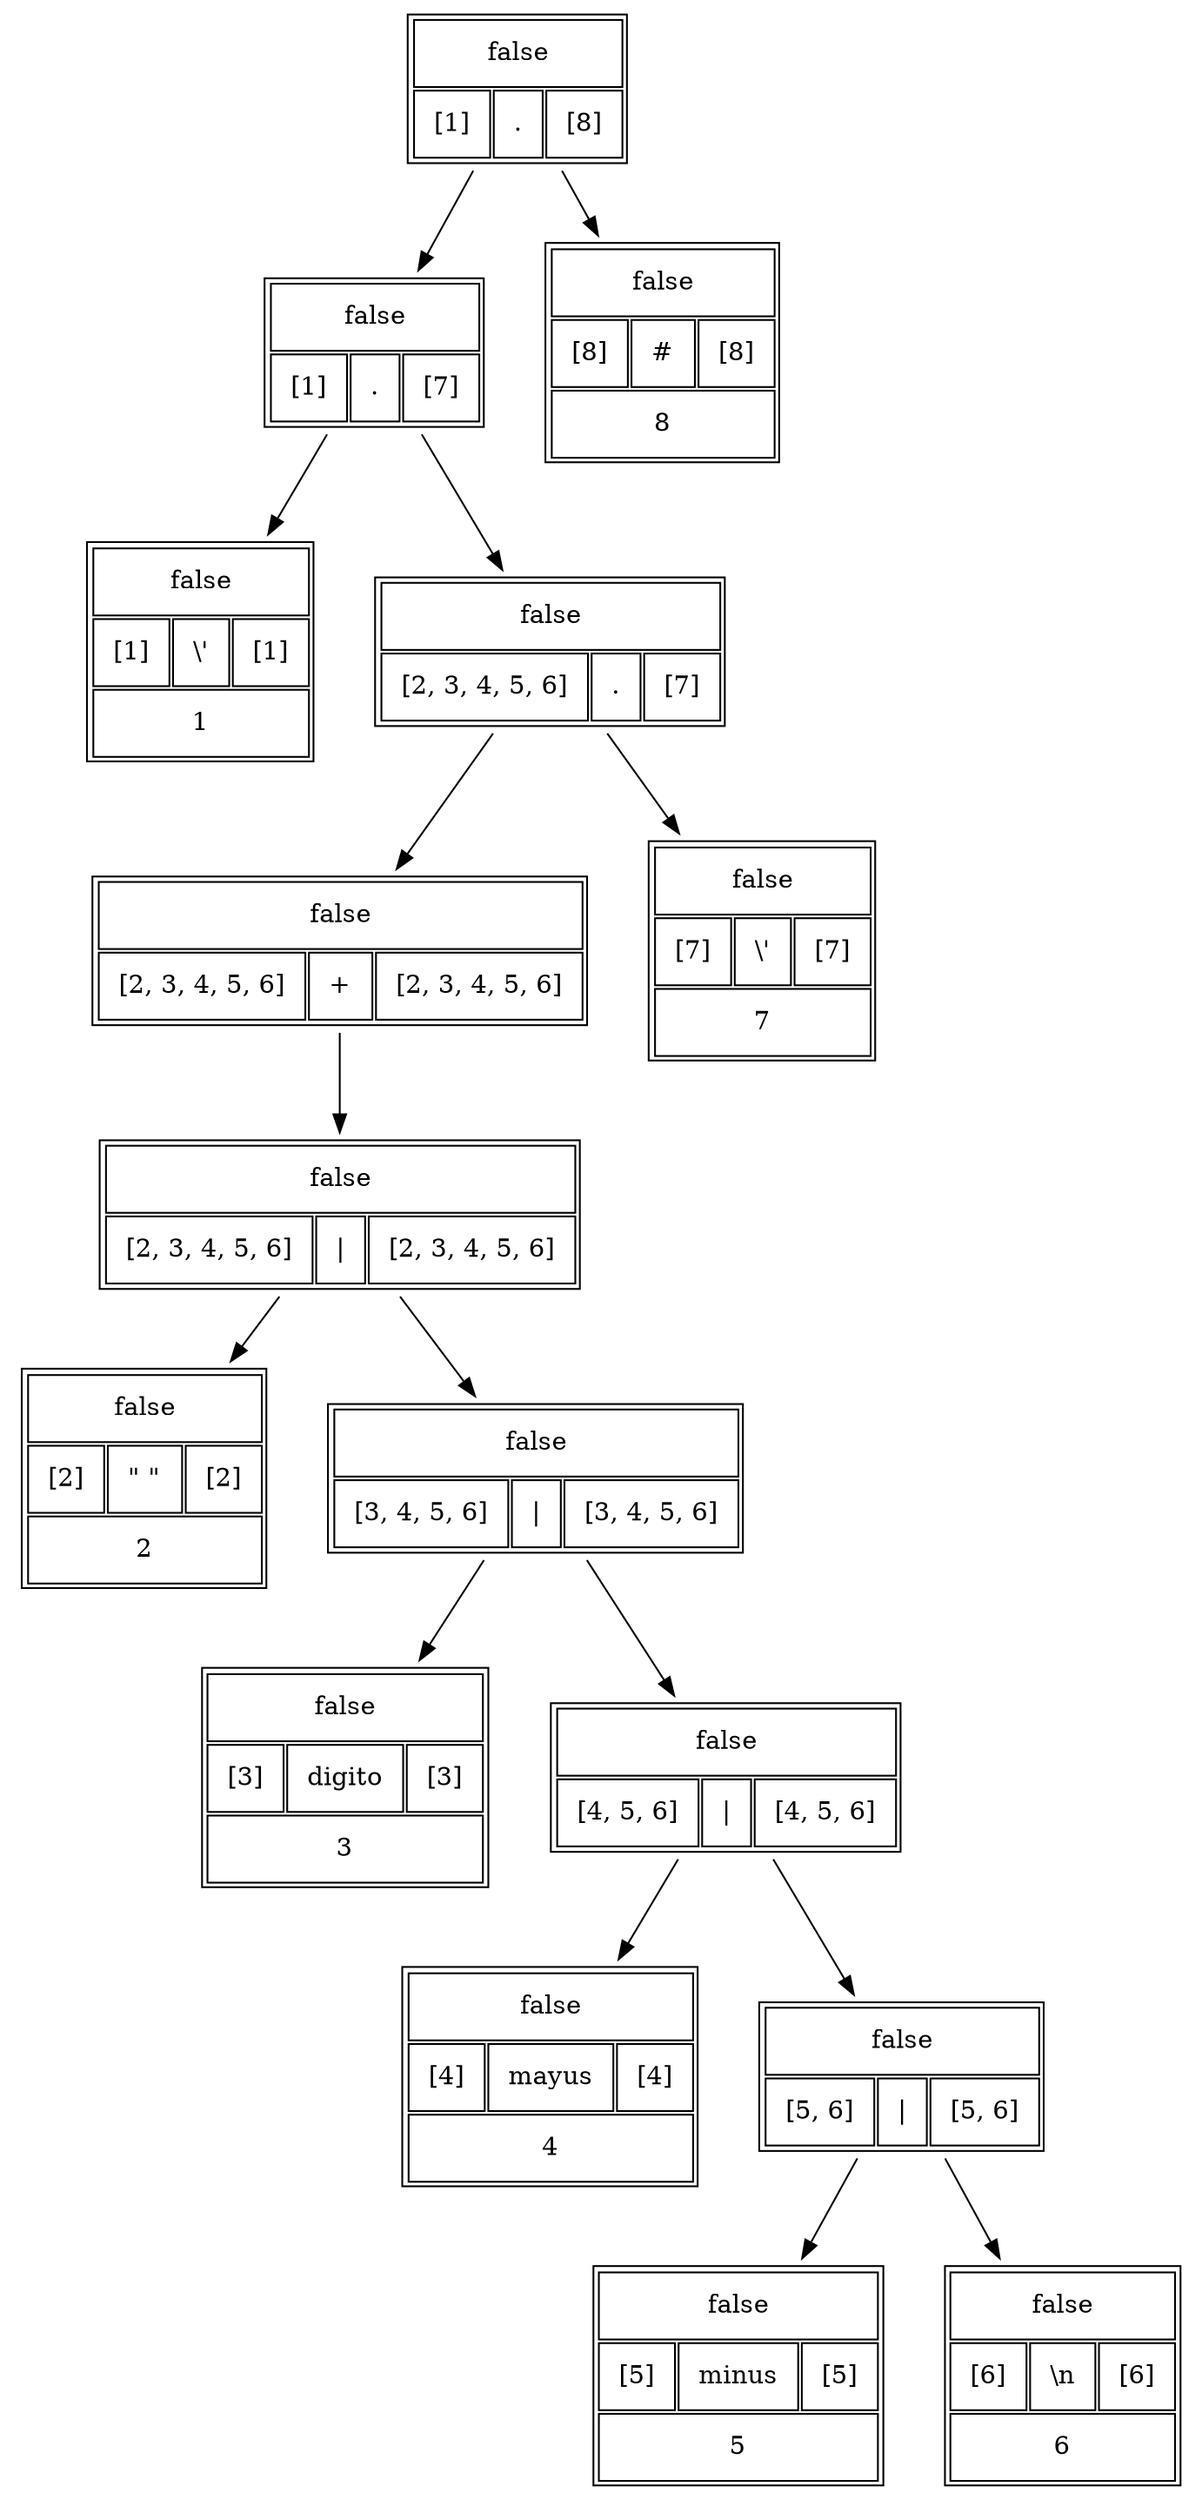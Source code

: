digraph test {
N_1[shape = none label=<
 <TABLE border="1" cellspacing="2" cellpadding="10" >
 <TR>
 <TD colspan="3">false</TD>
 </TR>
 <TR>
 <TD>[1]</TD>
 <TD>.</TD>
 <TD>[8]</TD>
 </TR>
 </TABLE>>];N_2[shape = none label=<
 <TABLE border="1" cellspacing="2" cellpadding="10" >
 <TR>
 <TD colspan="3">false</TD>
 </TR>
 <TR>
 <TD>[1]</TD>
 <TD>.</TD>
 <TD>[7]</TD>
 </TR>
 </TABLE>>];N_1 -> N_2;
N_3[shape = none label=<
 <TABLE border="1" cellspacing="2" cellpadding="10" >
 <TR>
 <TD colspan="3">false</TD>
 </TR>
 <TR>
 <TD>[1]</TD>
 <TD>\'</TD>
 <TD>[1]</TD>
 </TR>
 <TR>
 <TD colspan="3">1</TD>
 </TR>
 </TABLE>>];N_2 -> N_3;
N_4[shape = none label=<
 <TABLE border="1" cellspacing="2" cellpadding="10" >
 <TR>
 <TD colspan="3">false</TD>
 </TR>
 <TR>
 <TD>[2, 3, 4, 5, 6]</TD>
 <TD>.</TD>
 <TD>[7]</TD>
 </TR>
 </TABLE>>];N_2 -> N_4;
N_5[shape = none label=<
 <TABLE border="1" cellspacing="2" cellpadding="10" >
 <TR>
 <TD colspan="3">false</TD>
 </TR>
 <TR>
 <TD>[2, 3, 4, 5, 6]</TD>
 <TD>+</TD>
 <TD>[2, 3, 4, 5, 6]</TD>
 </TR>
 </TABLE>>];N_4 -> N_5;
N_6[shape = none label=<
 <TABLE border="1" cellspacing="2" cellpadding="10" >
 <TR>
 <TD colspan="3">false</TD>
 </TR>
 <TR>
 <TD>[2, 3, 4, 5, 6]</TD>
 <TD>|</TD>
 <TD>[2, 3, 4, 5, 6]</TD>
 </TR>
 </TABLE>>];N_5 -> N_6;
N_7[shape = none label=<
 <TABLE border="1" cellspacing="2" cellpadding="10" >
 <TR>
 <TD colspan="3">false</TD>
 </TR>
 <TR>
 <TD>[2]</TD>
 <TD>" "</TD>
 <TD>[2]</TD>
 </TR>
 <TR>
 <TD colspan="3">2</TD>
 </TR>
 </TABLE>>];N_6 -> N_7;
N_8[shape = none label=<
 <TABLE border="1" cellspacing="2" cellpadding="10" >
 <TR>
 <TD colspan="3">false</TD>
 </TR>
 <TR>
 <TD>[3, 4, 5, 6]</TD>
 <TD>|</TD>
 <TD>[3, 4, 5, 6]</TD>
 </TR>
 </TABLE>>];N_6 -> N_8;
N_9[shape = none label=<
 <TABLE border="1" cellspacing="2" cellpadding="10" >
 <TR>
 <TD colspan="3">false</TD>
 </TR>
 <TR>
 <TD>[3]</TD>
 <TD>digito</TD>
 <TD>[3]</TD>
 </TR>
 <TR>
 <TD colspan="3">3</TD>
 </TR>
 </TABLE>>];N_8 -> N_9;
N_10[shape = none label=<
 <TABLE border="1" cellspacing="2" cellpadding="10" >
 <TR>
 <TD colspan="3">false</TD>
 </TR>
 <TR>
 <TD>[4, 5, 6]</TD>
 <TD>|</TD>
 <TD>[4, 5, 6]</TD>
 </TR>
 </TABLE>>];N_8 -> N_10;
N_11[shape = none label=<
 <TABLE border="1" cellspacing="2" cellpadding="10" >
 <TR>
 <TD colspan="3">false</TD>
 </TR>
 <TR>
 <TD>[4]</TD>
 <TD>mayus</TD>
 <TD>[4]</TD>
 </TR>
 <TR>
 <TD colspan="3">4</TD>
 </TR>
 </TABLE>>];N_10 -> N_11;
N_12[shape = none label=<
 <TABLE border="1" cellspacing="2" cellpadding="10" >
 <TR>
 <TD colspan="3">false</TD>
 </TR>
 <TR>
 <TD>[5, 6]</TD>
 <TD>|</TD>
 <TD>[5, 6]</TD>
 </TR>
 </TABLE>>];N_10 -> N_12;
N_13[shape = none label=<
 <TABLE border="1" cellspacing="2" cellpadding="10" >
 <TR>
 <TD colspan="3">false</TD>
 </TR>
 <TR>
 <TD>[5]</TD>
 <TD>minus</TD>
 <TD>[5]</TD>
 </TR>
 <TR>
 <TD colspan="3">5</TD>
 </TR>
 </TABLE>>];N_12 -> N_13;
N_14[shape = none label=<
 <TABLE border="1" cellspacing="2" cellpadding="10" >
 <TR>
 <TD colspan="3">false</TD>
 </TR>
 <TR>
 <TD>[6]</TD>
 <TD>\n</TD>
 <TD>[6]</TD>
 </TR>
 <TR>
 <TD colspan="3">6</TD>
 </TR>
 </TABLE>>];N_12 -> N_14;
N_15[shape = none label=<
 <TABLE border="1" cellspacing="2" cellpadding="10" >
 <TR>
 <TD colspan="3">false</TD>
 </TR>
 <TR>
 <TD>[7]</TD>
 <TD>\'</TD>
 <TD>[7]</TD>
 </TR>
 <TR>
 <TD colspan="3">7</TD>
 </TR>
 </TABLE>>];N_4 -> N_15;
N_16[shape = none label=<
 <TABLE border="1" cellspacing="2" cellpadding="10" >
 <TR>
 <TD colspan="3">false</TD>
 </TR>
 <TR>
 <TD>[8]</TD>
 <TD>#</TD>
 <TD>[8]</TD>
 </TR>
 <TR>
 <TD colspan="3">8</TD>
 </TR>
 </TABLE>>];N_1 -> N_16;
}
